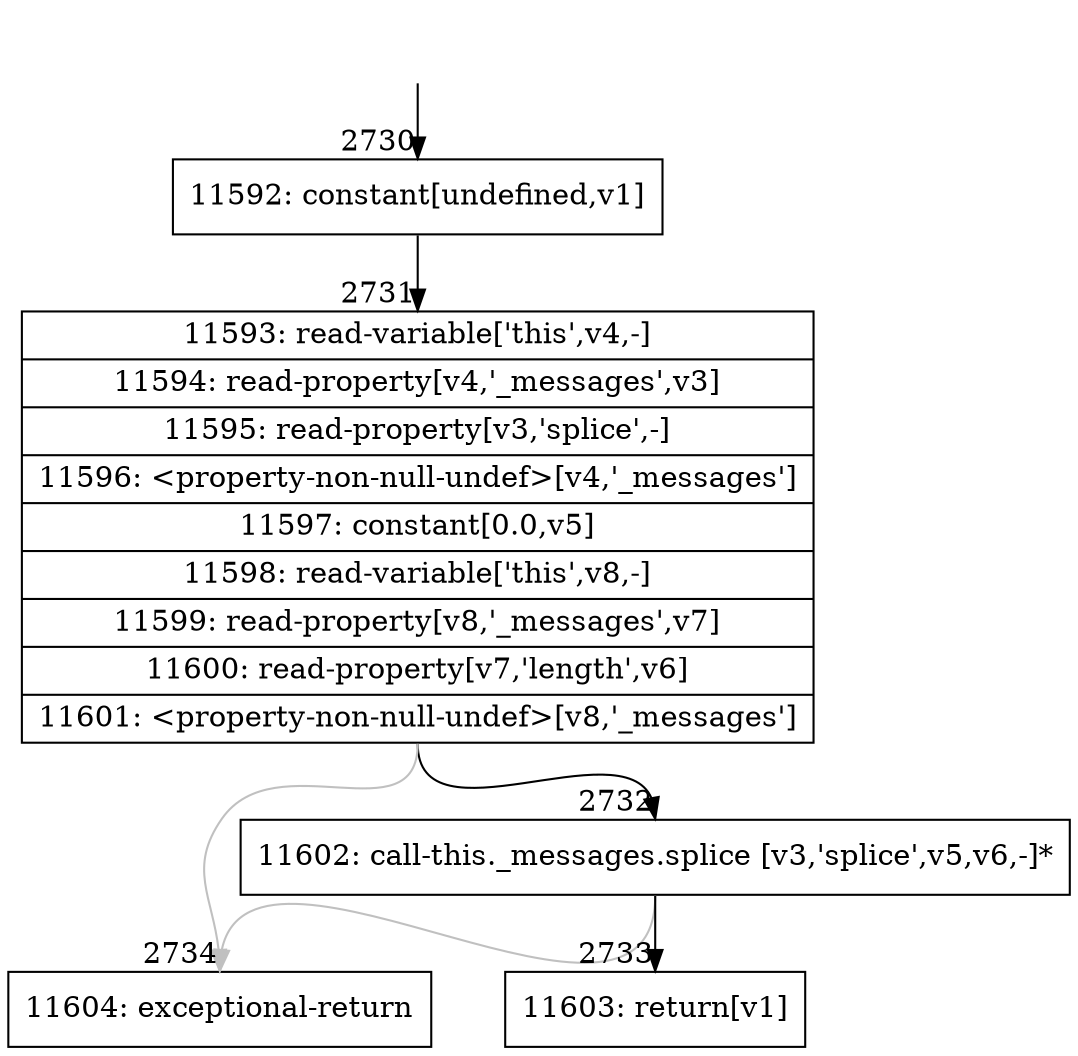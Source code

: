 digraph {
rankdir="TD"
BB_entry213[shape=none,label=""];
BB_entry213 -> BB2730 [tailport=s, headport=n, headlabel="    2730"]
BB2730 [shape=record label="{11592: constant[undefined,v1]}" ] 
BB2730 -> BB2731 [tailport=s, headport=n, headlabel="      2731"]
BB2731 [shape=record label="{11593: read-variable['this',v4,-]|11594: read-property[v4,'_messages',v3]|11595: read-property[v3,'splice',-]|11596: \<property-non-null-undef\>[v4,'_messages']|11597: constant[0.0,v5]|11598: read-variable['this',v8,-]|11599: read-property[v8,'_messages',v7]|11600: read-property[v7,'length',v6]|11601: \<property-non-null-undef\>[v8,'_messages']}" ] 
BB2731 -> BB2732 [tailport=s, headport=n, headlabel="      2732"]
BB2731 -> BB2734 [tailport=s, headport=n, color=gray, headlabel="      2734"]
BB2732 [shape=record label="{11602: call-this._messages.splice [v3,'splice',v5,v6,-]*}" ] 
BB2732 -> BB2733 [tailport=s, headport=n, headlabel="      2733"]
BB2732 -> BB2734 [tailport=s, headport=n, color=gray]
BB2733 [shape=record label="{11603: return[v1]}" ] 
BB2734 [shape=record label="{11604: exceptional-return}" ] 
//#$~ 1754
}
